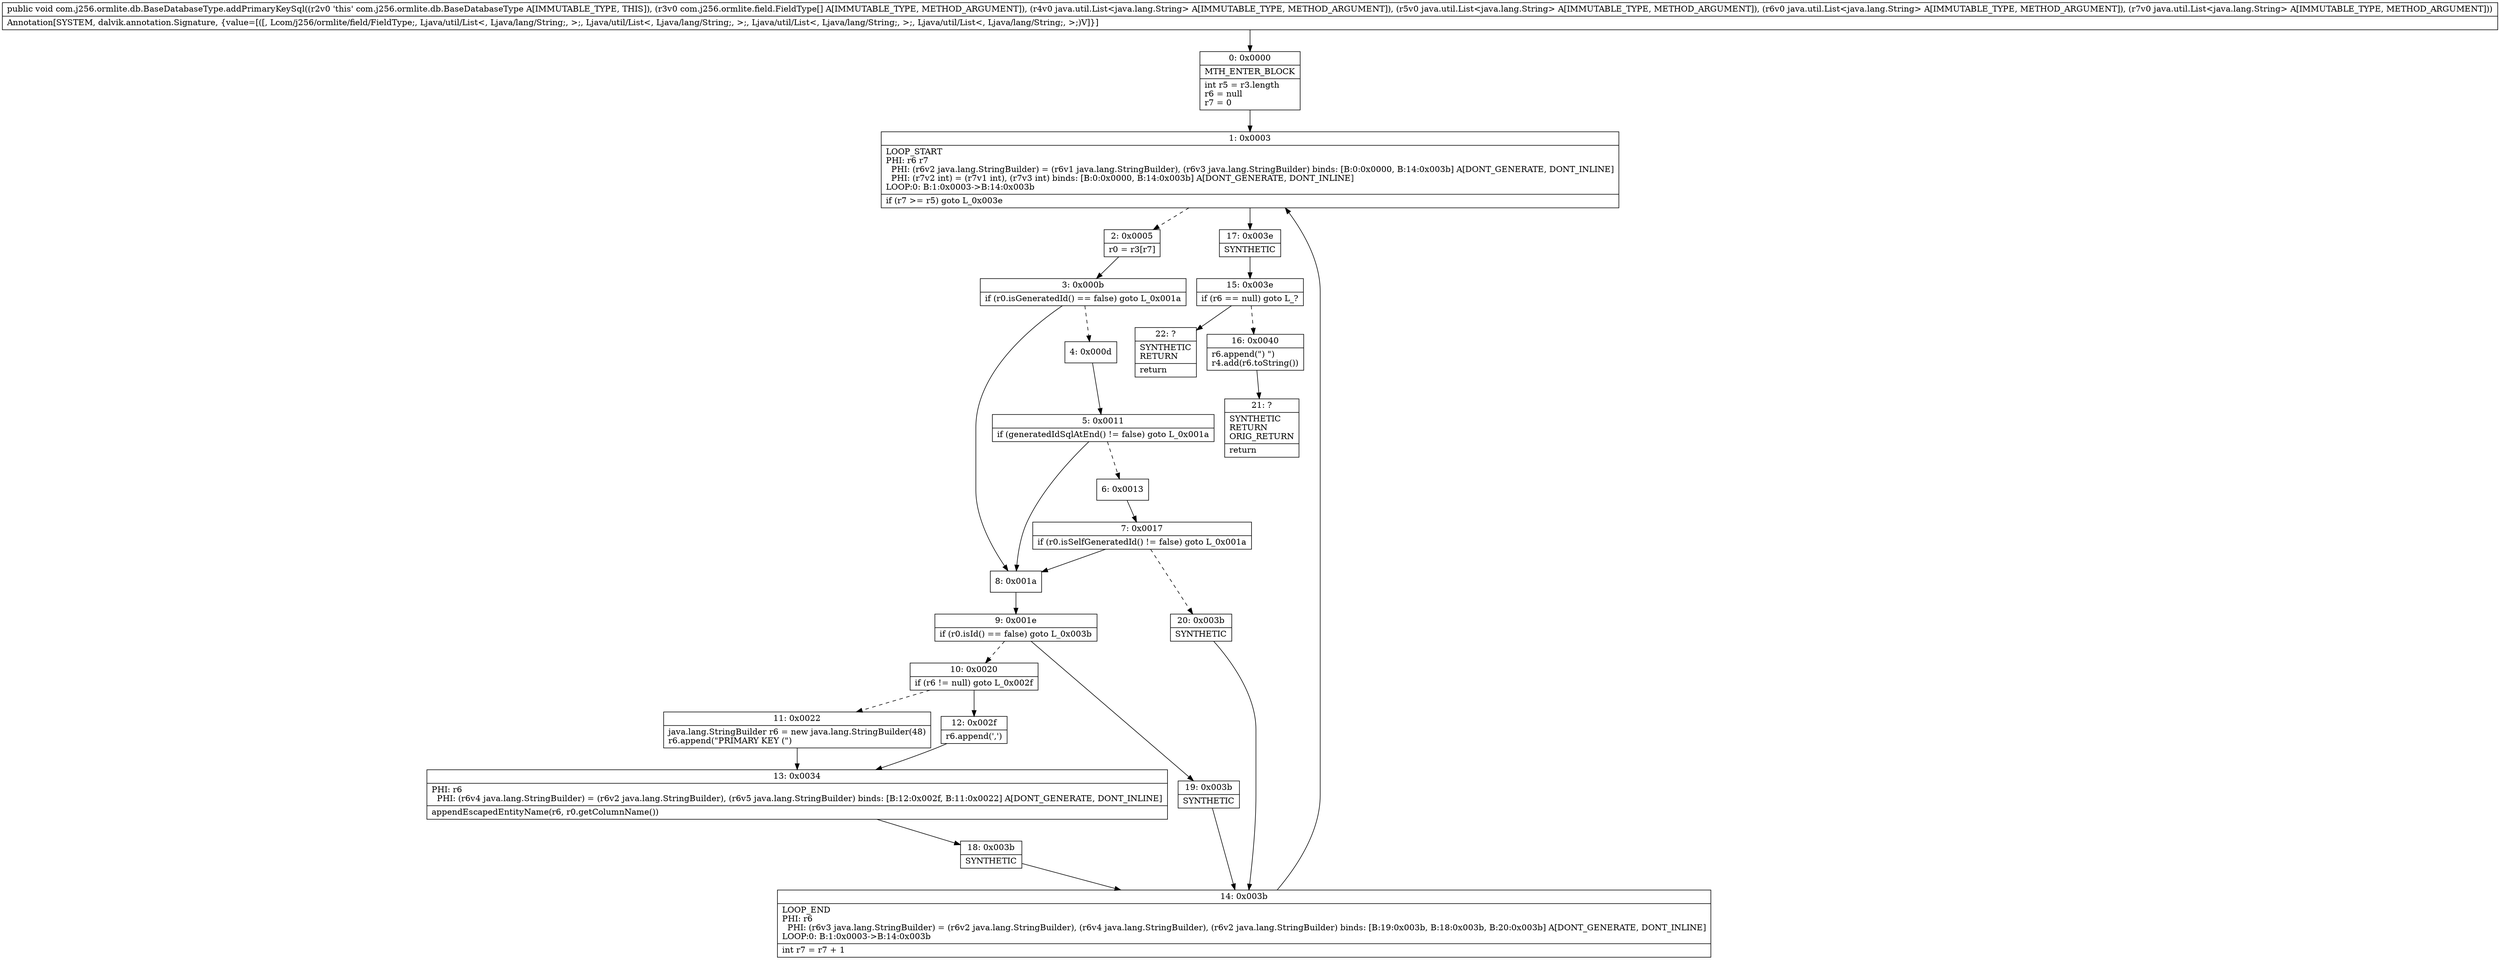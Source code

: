 digraph "CFG forcom.j256.ormlite.db.BaseDatabaseType.addPrimaryKeySql([Lcom\/j256\/ormlite\/field\/FieldType;Ljava\/util\/List;Ljava\/util\/List;Ljava\/util\/List;Ljava\/util\/List;)V" {
Node_0 [shape=record,label="{0\:\ 0x0000|MTH_ENTER_BLOCK\l|int r5 = r3.length\lr6 = null\lr7 = 0\l}"];
Node_1 [shape=record,label="{1\:\ 0x0003|LOOP_START\lPHI: r6 r7 \l  PHI: (r6v2 java.lang.StringBuilder) = (r6v1 java.lang.StringBuilder), (r6v3 java.lang.StringBuilder) binds: [B:0:0x0000, B:14:0x003b] A[DONT_GENERATE, DONT_INLINE]\l  PHI: (r7v2 int) = (r7v1 int), (r7v3 int) binds: [B:0:0x0000, B:14:0x003b] A[DONT_GENERATE, DONT_INLINE]\lLOOP:0: B:1:0x0003\-\>B:14:0x003b\l|if (r7 \>= r5) goto L_0x003e\l}"];
Node_2 [shape=record,label="{2\:\ 0x0005|r0 = r3[r7]\l}"];
Node_3 [shape=record,label="{3\:\ 0x000b|if (r0.isGeneratedId() == false) goto L_0x001a\l}"];
Node_4 [shape=record,label="{4\:\ 0x000d}"];
Node_5 [shape=record,label="{5\:\ 0x0011|if (generatedIdSqlAtEnd() != false) goto L_0x001a\l}"];
Node_6 [shape=record,label="{6\:\ 0x0013}"];
Node_7 [shape=record,label="{7\:\ 0x0017|if (r0.isSelfGeneratedId() != false) goto L_0x001a\l}"];
Node_8 [shape=record,label="{8\:\ 0x001a}"];
Node_9 [shape=record,label="{9\:\ 0x001e|if (r0.isId() == false) goto L_0x003b\l}"];
Node_10 [shape=record,label="{10\:\ 0x0020|if (r6 != null) goto L_0x002f\l}"];
Node_11 [shape=record,label="{11\:\ 0x0022|java.lang.StringBuilder r6 = new java.lang.StringBuilder(48)\lr6.append(\"PRIMARY KEY (\")\l}"];
Node_12 [shape=record,label="{12\:\ 0x002f|r6.append(',')\l}"];
Node_13 [shape=record,label="{13\:\ 0x0034|PHI: r6 \l  PHI: (r6v4 java.lang.StringBuilder) = (r6v2 java.lang.StringBuilder), (r6v5 java.lang.StringBuilder) binds: [B:12:0x002f, B:11:0x0022] A[DONT_GENERATE, DONT_INLINE]\l|appendEscapedEntityName(r6, r0.getColumnName())\l}"];
Node_14 [shape=record,label="{14\:\ 0x003b|LOOP_END\lPHI: r6 \l  PHI: (r6v3 java.lang.StringBuilder) = (r6v2 java.lang.StringBuilder), (r6v4 java.lang.StringBuilder), (r6v2 java.lang.StringBuilder) binds: [B:19:0x003b, B:18:0x003b, B:20:0x003b] A[DONT_GENERATE, DONT_INLINE]\lLOOP:0: B:1:0x0003\-\>B:14:0x003b\l|int r7 = r7 + 1\l}"];
Node_15 [shape=record,label="{15\:\ 0x003e|if (r6 == null) goto L_?\l}"];
Node_16 [shape=record,label="{16\:\ 0x0040|r6.append(\") \")\lr4.add(r6.toString())\l}"];
Node_17 [shape=record,label="{17\:\ 0x003e|SYNTHETIC\l}"];
Node_18 [shape=record,label="{18\:\ 0x003b|SYNTHETIC\l}"];
Node_19 [shape=record,label="{19\:\ 0x003b|SYNTHETIC\l}"];
Node_20 [shape=record,label="{20\:\ 0x003b|SYNTHETIC\l}"];
Node_21 [shape=record,label="{21\:\ ?|SYNTHETIC\lRETURN\lORIG_RETURN\l|return\l}"];
Node_22 [shape=record,label="{22\:\ ?|SYNTHETIC\lRETURN\l|return\l}"];
MethodNode[shape=record,label="{public void com.j256.ormlite.db.BaseDatabaseType.addPrimaryKeySql((r2v0 'this' com.j256.ormlite.db.BaseDatabaseType A[IMMUTABLE_TYPE, THIS]), (r3v0 com.j256.ormlite.field.FieldType[] A[IMMUTABLE_TYPE, METHOD_ARGUMENT]), (r4v0 java.util.List\<java.lang.String\> A[IMMUTABLE_TYPE, METHOD_ARGUMENT]), (r5v0 java.util.List\<java.lang.String\> A[IMMUTABLE_TYPE, METHOD_ARGUMENT]), (r6v0 java.util.List\<java.lang.String\> A[IMMUTABLE_TYPE, METHOD_ARGUMENT]), (r7v0 java.util.List\<java.lang.String\> A[IMMUTABLE_TYPE, METHOD_ARGUMENT]))  | Annotation[SYSTEM, dalvik.annotation.Signature, \{value=[([, Lcom\/j256\/ormlite\/field\/FieldType;, Ljava\/util\/List\<, Ljava\/lang\/String;, \>;, Ljava\/util\/List\<, Ljava\/lang\/String;, \>;, Ljava\/util\/List\<, Ljava\/lang\/String;, \>;, Ljava\/util\/List\<, Ljava\/lang\/String;, \>;)V]\}]\l}"];
MethodNode -> Node_0;
Node_0 -> Node_1;
Node_1 -> Node_2[style=dashed];
Node_1 -> Node_17;
Node_2 -> Node_3;
Node_3 -> Node_4[style=dashed];
Node_3 -> Node_8;
Node_4 -> Node_5;
Node_5 -> Node_6[style=dashed];
Node_5 -> Node_8;
Node_6 -> Node_7;
Node_7 -> Node_8;
Node_7 -> Node_20[style=dashed];
Node_8 -> Node_9;
Node_9 -> Node_10[style=dashed];
Node_9 -> Node_19;
Node_10 -> Node_11[style=dashed];
Node_10 -> Node_12;
Node_11 -> Node_13;
Node_12 -> Node_13;
Node_13 -> Node_18;
Node_14 -> Node_1;
Node_15 -> Node_16[style=dashed];
Node_15 -> Node_22;
Node_16 -> Node_21;
Node_17 -> Node_15;
Node_18 -> Node_14;
Node_19 -> Node_14;
Node_20 -> Node_14;
}

